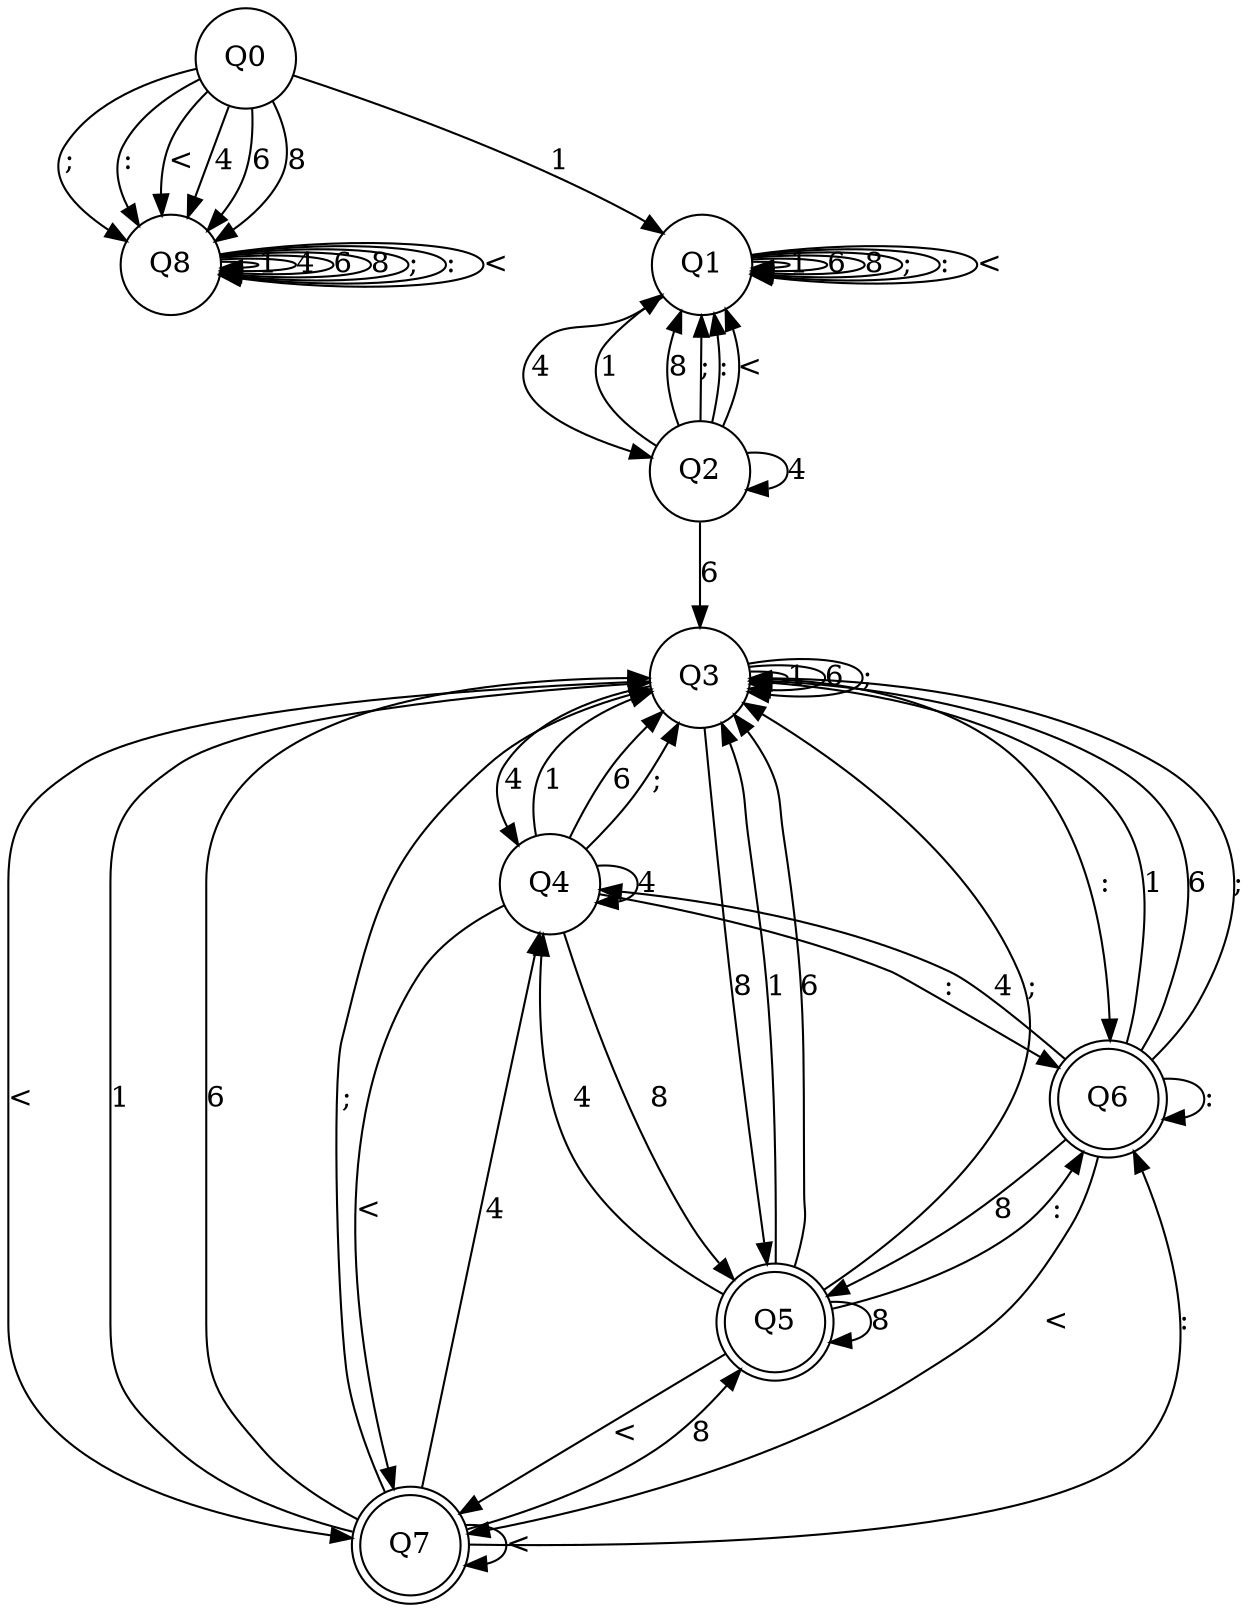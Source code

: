 digraph re_dfa {
Q8 [shape=circle];
Q1 [shape=circle];
Q4 [shape=circle];
Q3 [shape=circle];
Q0 [shape=circle];
Q7 [shape=doublecircle];
Q2 [shape=circle];
Q5 [shape=doublecircle];
Q6 [shape=doublecircle];
Q8 -> Q8  [label=1];
Q8 -> Q8  [label=4];
Q8 -> Q8  [label=6];
Q8 -> Q8  [label=8];
Q8 -> Q8  [label=";"];
Q8 -> Q8  [label=":"];
Q8 -> Q8  [label="<"];
Q1 -> Q1  [label=1];
Q1 -> Q2  [label=4];
Q1 -> Q1  [label=6];
Q1 -> Q1  [label=8];
Q1 -> Q1  [label=";"];
Q1 -> Q1  [label=":"];
Q1 -> Q1  [label="<"];
Q4 -> Q3  [label=1];
Q4 -> Q4  [label=4];
Q4 -> Q3  [label=6];
Q4 -> Q5  [label=8];
Q4 -> Q3  [label=";"];
Q4 -> Q6  [label=":"];
Q4 -> Q7  [label="<"];
Q3 -> Q3  [label=1];
Q3 -> Q4  [label=4];
Q3 -> Q3  [label=6];
Q3 -> Q5  [label=8];
Q3 -> Q3  [label=";"];
Q3 -> Q6  [label=":"];
Q3 -> Q7  [label="<"];
Q0 -> Q1  [label=1];
Q0 -> Q8  [label=4];
Q0 -> Q8  [label=6];
Q0 -> Q8  [label=8];
Q0 -> Q8  [label=";"];
Q0 -> Q8  [label=":"];
Q0 -> Q8  [label="<"];
Q7 -> Q3  [label=1];
Q7 -> Q4  [label=4];
Q7 -> Q3  [label=6];
Q7 -> Q5  [label=8];
Q7 -> Q3  [label=";"];
Q7 -> Q6  [label=":"];
Q7 -> Q7  [label="<"];
Q2 -> Q1  [label=1];
Q2 -> Q2  [label=4];
Q2 -> Q3  [label=6];
Q2 -> Q1  [label=8];
Q2 -> Q1  [label=";"];
Q2 -> Q1  [label=":"];
Q2 -> Q1  [label="<"];
Q5 -> Q3  [label=1];
Q5 -> Q4  [label=4];
Q5 -> Q3  [label=6];
Q5 -> Q5  [label=8];
Q5 -> Q3  [label=";"];
Q5 -> Q6  [label=":"];
Q5 -> Q7  [label="<"];
Q6 -> Q3  [label=1];
Q6 -> Q4  [label=4];
Q6 -> Q3  [label=6];
Q6 -> Q5  [label=8];
Q6 -> Q3  [label=";"];
Q6 -> Q6  [label=":"];
Q6 -> Q7  [label="<"];
}
